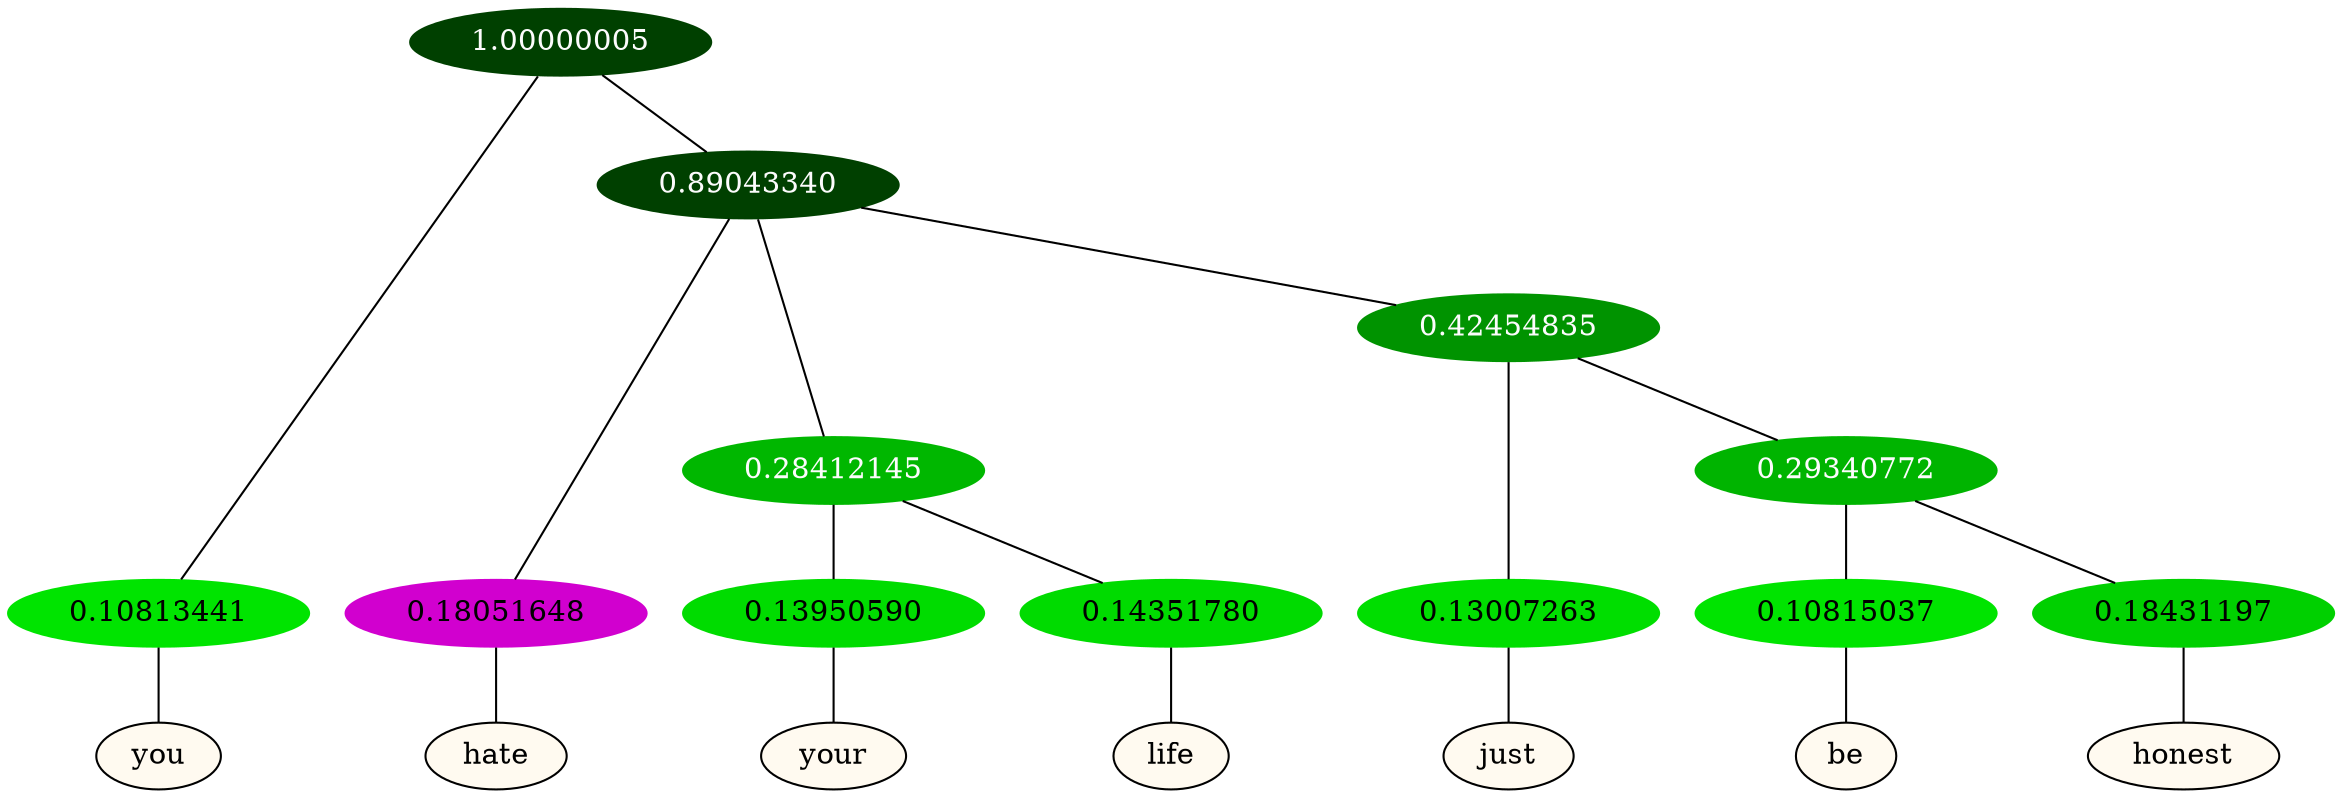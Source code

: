 graph {
	node [format=png height=0.15 nodesep=0.001 ordering=out overlap=prism overlap_scaling=0.01 ranksep=0.001 ratio=0.2 style=filled width=0.15]
	{
		rank=same
		a_w_1 [label=you color=black fillcolor=floralwhite style="filled,solid"]
		a_w_3 [label=hate color=black fillcolor=floralwhite style="filled,solid"]
		a_w_6 [label=your color=black fillcolor=floralwhite style="filled,solid"]
		a_w_7 [label=life color=black fillcolor=floralwhite style="filled,solid"]
		a_w_8 [label=just color=black fillcolor=floralwhite style="filled,solid"]
		a_w_10 [label=be color=black fillcolor=floralwhite style="filled,solid"]
		a_w_11 [label=honest color=black fillcolor=floralwhite style="filled,solid"]
	}
	a_n_1 -- a_w_1
	a_n_3 -- a_w_3
	a_n_6 -- a_w_6
	a_n_7 -- a_w_7
	a_n_8 -- a_w_8
	a_n_10 -- a_w_10
	a_n_11 -- a_w_11
	{
		rank=same
		a_n_1 [label=0.10813441 color="0.334 1.000 0.892" fontcolor=black]
		a_n_3 [label=0.18051648 color="0.835 1.000 0.819" fontcolor=black]
		a_n_6 [label=0.13950590 color="0.334 1.000 0.860" fontcolor=black]
		a_n_7 [label=0.14351780 color="0.334 1.000 0.856" fontcolor=black]
		a_n_8 [label=0.13007263 color="0.334 1.000 0.870" fontcolor=black]
		a_n_10 [label=0.10815037 color="0.334 1.000 0.892" fontcolor=black]
		a_n_11 [label=0.18431197 color="0.334 1.000 0.816" fontcolor=black]
	}
	a_n_0 [label=1.00000005 color="0.334 1.000 0.250" fontcolor=grey99]
	a_n_0 -- a_n_1
	a_n_2 [label=0.89043340 color="0.334 1.000 0.250" fontcolor=grey99]
	a_n_0 -- a_n_2
	a_n_2 -- a_n_3
	a_n_4 [label=0.28412145 color="0.334 1.000 0.716" fontcolor=grey99]
	a_n_2 -- a_n_4
	a_n_5 [label=0.42454835 color="0.334 1.000 0.575" fontcolor=grey99]
	a_n_2 -- a_n_5
	a_n_4 -- a_n_6
	a_n_4 -- a_n_7
	a_n_5 -- a_n_8
	a_n_9 [label=0.29340772 color="0.334 1.000 0.707" fontcolor=grey99]
	a_n_5 -- a_n_9
	a_n_9 -- a_n_10
	a_n_9 -- a_n_11
}
